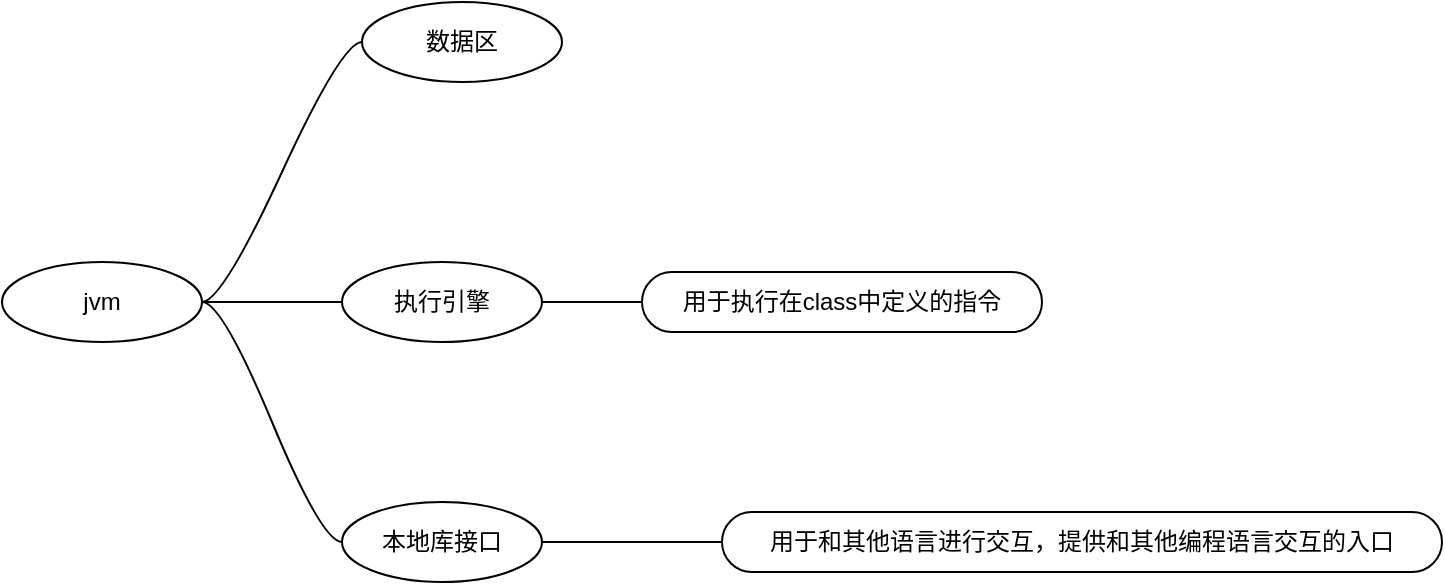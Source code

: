 <mxfile version="21.1.5" type="github">
  <diagram name="第 1 页" id="SBbXXd1s9cjQZMYbOweZ">
    <mxGraphModel dx="1687" dy="944" grid="1" gridSize="10" guides="1" tooltips="1" connect="1" arrows="1" fold="1" page="1" pageScale="1" pageWidth="827" pageHeight="1169" math="0" shadow="0">
      <root>
        <mxCell id="0" />
        <mxCell id="1" parent="0" />
        <mxCell id="zivrHOLhs4LDvnfFxel--1" value="数据区" style="ellipse;whiteSpace=wrap;html=1;align=center;newEdgeStyle={&quot;edgeStyle&quot;:&quot;entityRelationEdgeStyle&quot;,&quot;startArrow&quot;:&quot;none&quot;,&quot;endArrow&quot;:&quot;none&quot;,&quot;segment&quot;:10,&quot;curved&quot;:1,&quot;sourcePerimeterSpacing&quot;:0,&quot;targetPerimeterSpacing&quot;:0};treeFolding=1;treeMoving=1;" vertex="1" collapsed="1" parent="1">
          <mxGeometry x="230" y="360" width="100" height="40" as="geometry" />
        </mxCell>
        <mxCell id="zivrHOLhs4LDvnfFxel--12" value="" style="edgeStyle=entityRelationEdgeStyle;rounded=0;orthogonalLoop=1;jettySize=auto;html=1;startArrow=none;endArrow=none;segment=10;curved=1;sourcePerimeterSpacing=0;targetPerimeterSpacing=0;" edge="1" parent="1" source="zivrHOLhs4LDvnfFxel--9" target="zivrHOLhs4LDvnfFxel--11" visible="0">
          <mxGeometry relative="1" as="geometry" />
        </mxCell>
        <mxCell id="zivrHOLhs4LDvnfFxel--20" value="" style="edgeStyle=entityRelationEdgeStyle;rounded=0;orthogonalLoop=1;jettySize=auto;html=1;startArrow=none;endArrow=none;segment=10;curved=1;sourcePerimeterSpacing=0;targetPerimeterSpacing=0;" edge="1" parent="1" source="zivrHOLhs4LDvnfFxel--9" target="zivrHOLhs4LDvnfFxel--19" visible="0">
          <mxGeometry relative="1" as="geometry" />
        </mxCell>
        <mxCell id="zivrHOLhs4LDvnfFxel--9" value="线程共享区" style="whiteSpace=wrap;html=1;rounded=1;arcSize=50;align=center;verticalAlign=middle;strokeWidth=1;autosize=1;spacing=4;treeFolding=1;treeMoving=1;newEdgeStyle={&quot;edgeStyle&quot;:&quot;entityRelationEdgeStyle&quot;,&quot;startArrow&quot;:&quot;none&quot;,&quot;endArrow&quot;:&quot;none&quot;,&quot;segment&quot;:10,&quot;curved&quot;:1,&quot;sourcePerimeterSpacing&quot;:0,&quot;targetPerimeterSpacing&quot;:0};" vertex="1" visible="0" parent="1">
          <mxGeometry x="446" y="240" width="100" height="30" as="geometry" />
        </mxCell>
        <mxCell id="zivrHOLhs4LDvnfFxel--10" value="" style="edgeStyle=entityRelationEdgeStyle;startArrow=none;endArrow=none;segment=10;curved=1;sourcePerimeterSpacing=0;targetPerimeterSpacing=0;rounded=0;exitX=1;exitY=0.5;exitDx=0;exitDy=0;" edge="1" visible="0" target="zivrHOLhs4LDvnfFxel--9" parent="1" source="zivrHOLhs4LDvnfFxel--1">
          <mxGeometry relative="1" as="geometry">
            <mxPoint x="374" y="500" as="sourcePoint" />
          </mxGeometry>
        </mxCell>
        <mxCell id="zivrHOLhs4LDvnfFxel--18" value="" style="edgeStyle=entityRelationEdgeStyle;rounded=0;orthogonalLoop=1;jettySize=auto;html=1;startArrow=none;endArrow=none;segment=10;curved=1;sourcePerimeterSpacing=0;targetPerimeterSpacing=0;" edge="1" parent="1" source="zivrHOLhs4LDvnfFxel--11" target="zivrHOLhs4LDvnfFxel--17" visible="0">
          <mxGeometry relative="1" as="geometry" />
        </mxCell>
        <mxCell id="zivrHOLhs4LDvnfFxel--11" value="方法区" style="whiteSpace=wrap;html=1;rounded=1;arcSize=50;align=center;verticalAlign=middle;strokeWidth=1;autosize=1;spacing=4;treeFolding=1;treeMoving=1;newEdgeStyle={&quot;edgeStyle&quot;:&quot;entityRelationEdgeStyle&quot;,&quot;startArrow&quot;:&quot;none&quot;,&quot;endArrow&quot;:&quot;none&quot;,&quot;segment&quot;:10,&quot;curved&quot;:1,&quot;sourcePerimeterSpacing&quot;:0,&quot;targetPerimeterSpacing&quot;:0};" vertex="1" visible="0" collapsed="1" parent="1">
          <mxGeometry x="616" y="160" width="100" height="30" as="geometry" />
        </mxCell>
        <mxCell id="zivrHOLhs4LDvnfFxel--24" value="" style="edgeStyle=entityRelationEdgeStyle;rounded=0;orthogonalLoop=1;jettySize=auto;html=1;startArrow=none;endArrow=none;segment=10;curved=1;sourcePerimeterSpacing=0;targetPerimeterSpacing=0;" edge="1" parent="1" source="zivrHOLhs4LDvnfFxel--15" target="zivrHOLhs4LDvnfFxel--23" visible="0">
          <mxGeometry relative="1" as="geometry" />
        </mxCell>
        <mxCell id="zivrHOLhs4LDvnfFxel--28" value="" style="edgeStyle=entityRelationEdgeStyle;rounded=0;orthogonalLoop=1;jettySize=auto;html=1;startArrow=none;endArrow=none;segment=10;curved=1;sourcePerimeterSpacing=0;targetPerimeterSpacing=0;" edge="1" parent="1" source="zivrHOLhs4LDvnfFxel--15" target="zivrHOLhs4LDvnfFxel--27" visible="0">
          <mxGeometry relative="1" as="geometry" />
        </mxCell>
        <mxCell id="zivrHOLhs4LDvnfFxel--15" value="线程隔离的数据区" style="whiteSpace=wrap;html=1;rounded=1;arcSize=50;align=center;verticalAlign=middle;strokeWidth=1;autosize=1;spacing=4;treeFolding=1;treeMoving=1;newEdgeStyle={&quot;edgeStyle&quot;:&quot;entityRelationEdgeStyle&quot;,&quot;startArrow&quot;:&quot;none&quot;,&quot;endArrow&quot;:&quot;none&quot;,&quot;segment&quot;:10,&quot;curved&quot;:1,&quot;sourcePerimeterSpacing&quot;:0,&quot;targetPerimeterSpacing&quot;:0};" vertex="1" visible="0" parent="1">
          <mxGeometry x="430" y="455" width="140" height="30" as="geometry" />
        </mxCell>
        <mxCell id="zivrHOLhs4LDvnfFxel--16" value="" style="edgeStyle=entityRelationEdgeStyle;startArrow=none;endArrow=none;segment=10;curved=1;sourcePerimeterSpacing=0;targetPerimeterSpacing=0;rounded=0;exitX=1;exitY=0.5;exitDx=0;exitDy=0;" edge="1" visible="0" target="zivrHOLhs4LDvnfFxel--15" parent="1" source="zivrHOLhs4LDvnfFxel--1">
          <mxGeometry relative="1" as="geometry">
            <mxPoint x="340" y="510" as="sourcePoint" />
          </mxGeometry>
        </mxCell>
        <mxCell id="zivrHOLhs4LDvnfFxel--17" value="方法区是比较特别的一块区域，和堆类似，它也是各个线程共享的内存区域，用于存储已被虚拟机加载的类型信息、常量、静态变量、即时编译器编译后的代码缓存等数据" style="whiteSpace=wrap;html=1;rounded=1;arcSize=50;align=center;verticalAlign=middle;strokeWidth=1;autosize=1;spacing=4;treeFolding=1;treeMoving=1;newEdgeStyle={&quot;edgeStyle&quot;:&quot;entityRelationEdgeStyle&quot;,&quot;startArrow&quot;:&quot;none&quot;,&quot;endArrow&quot;:&quot;none&quot;,&quot;segment&quot;:10,&quot;curved&quot;:1,&quot;sourcePerimeterSpacing&quot;:0,&quot;targetPerimeterSpacing&quot;:0};" vertex="1" visible="0" parent="1">
          <mxGeometry x="750" y="290" width="940" height="30" as="geometry" />
        </mxCell>
        <mxCell id="zivrHOLhs4LDvnfFxel--22" value="" style="edgeStyle=entityRelationEdgeStyle;rounded=0;orthogonalLoop=1;jettySize=auto;html=1;startArrow=none;endArrow=none;segment=10;curved=1;sourcePerimeterSpacing=0;targetPerimeterSpacing=0;" edge="1" parent="1" source="zivrHOLhs4LDvnfFxel--19" target="zivrHOLhs4LDvnfFxel--21" visible="0">
          <mxGeometry relative="1" as="geometry" />
        </mxCell>
        <mxCell id="zivrHOLhs4LDvnfFxel--19" value="堆" style="whiteSpace=wrap;html=1;rounded=1;arcSize=50;align=center;verticalAlign=middle;strokeWidth=1;autosize=1;spacing=4;treeFolding=1;treeMoving=1;newEdgeStyle={&quot;edgeStyle&quot;:&quot;entityRelationEdgeStyle&quot;,&quot;startArrow&quot;:&quot;none&quot;,&quot;endArrow&quot;:&quot;none&quot;,&quot;segment&quot;:10,&quot;curved&quot;:1,&quot;sourcePerimeterSpacing&quot;:0,&quot;targetPerimeterSpacing&quot;:0};" vertex="1" visible="0" collapsed="1" parent="1">
          <mxGeometry x="626" y="270" width="60" height="30" as="geometry" />
        </mxCell>
        <mxCell id="zivrHOLhs4LDvnfFxel--21" value="虚拟机所管理的内存中最大的一块。java堆是被所有线程共享的一块内存区域，在虚拟机启动时创建。此内存区域的唯一目的就是存放对象实例，java里几乎所有的对象实例都在这里分配内存" style="whiteSpace=wrap;html=1;rounded=1;arcSize=50;align=center;verticalAlign=middle;strokeWidth=1;autosize=1;spacing=4;treeFolding=1;treeMoving=1;newEdgeStyle={&quot;edgeStyle&quot;:&quot;entityRelationEdgeStyle&quot;,&quot;startArrow&quot;:&quot;none&quot;,&quot;endArrow&quot;:&quot;none&quot;,&quot;segment&quot;:10,&quot;curved&quot;:1,&quot;sourcePerimeterSpacing&quot;:0,&quot;targetPerimeterSpacing&quot;:0};" vertex="1" visible="0" parent="1">
          <mxGeometry x="750" y="370" width="1050" height="30" as="geometry" />
        </mxCell>
        <mxCell id="zivrHOLhs4LDvnfFxel--26" value="" style="edgeStyle=entityRelationEdgeStyle;rounded=0;orthogonalLoop=1;jettySize=auto;html=1;startArrow=none;endArrow=none;segment=10;curved=1;sourcePerimeterSpacing=0;targetPerimeterSpacing=0;" edge="1" parent="1" source="zivrHOLhs4LDvnfFxel--23" target="zivrHOLhs4LDvnfFxel--25" visible="0">
          <mxGeometry relative="1" as="geometry" />
        </mxCell>
        <mxCell id="zivrHOLhs4LDvnfFxel--23" value="虚拟机栈" style="whiteSpace=wrap;html=1;rounded=1;arcSize=50;align=center;verticalAlign=middle;strokeWidth=1;autosize=1;spacing=4;treeFolding=1;treeMoving=1;newEdgeStyle={&quot;edgeStyle&quot;:&quot;entityRelationEdgeStyle&quot;,&quot;startArrow&quot;:&quot;none&quot;,&quot;endArrow&quot;:&quot;none&quot;,&quot;segment&quot;:10,&quot;curved&quot;:1,&quot;sourcePerimeterSpacing&quot;:0,&quot;targetPerimeterSpacing&quot;:0};" vertex="1" visible="0" parent="1">
          <mxGeometry x="680" y="390" width="90" height="30" as="geometry" />
        </mxCell>
        <mxCell id="zivrHOLhs4LDvnfFxel--25" value="java方法执行的线程内存模型:方法执行时，JVM会同步创建一个栈帧，用来存储局部变量表、操作数栈、动态连接等" style="whiteSpace=wrap;html=1;rounded=1;arcSize=50;align=center;verticalAlign=middle;strokeWidth=1;autosize=1;spacing=4;treeFolding=1;treeMoving=1;newEdgeStyle={&quot;edgeStyle&quot;:&quot;entityRelationEdgeStyle&quot;,&quot;startArrow&quot;:&quot;none&quot;,&quot;endArrow&quot;:&quot;none&quot;,&quot;segment&quot;:10,&quot;curved&quot;:1,&quot;sourcePerimeterSpacing&quot;:0,&quot;targetPerimeterSpacing&quot;:0};" vertex="1" visible="0" parent="1">
          <mxGeometry x="856" y="390" width="660" height="30" as="geometry" />
        </mxCell>
        <mxCell id="zivrHOLhs4LDvnfFxel--30" value="" style="edgeStyle=entityRelationEdgeStyle;rounded=0;orthogonalLoop=1;jettySize=auto;html=1;startArrow=none;endArrow=none;segment=10;curved=1;sourcePerimeterSpacing=0;targetPerimeterSpacing=0;entryX=0;entryY=0.5;entryDx=0;entryDy=0;" edge="1" parent="1" source="zivrHOLhs4LDvnfFxel--27" target="zivrHOLhs4LDvnfFxel--29" visible="0">
          <mxGeometry relative="1" as="geometry">
            <mxPoint x="856" y="470.0" as="targetPoint" />
          </mxGeometry>
        </mxCell>
        <mxCell id="zivrHOLhs4LDvnfFxel--27" value="本地方法栈" style="whiteSpace=wrap;html=1;rounded=1;arcSize=50;align=center;verticalAlign=middle;strokeWidth=1;autosize=1;spacing=4;treeFolding=1;treeMoving=1;newEdgeStyle={&quot;edgeStyle&quot;:&quot;entityRelationEdgeStyle&quot;,&quot;startArrow&quot;:&quot;none&quot;,&quot;endArrow&quot;:&quot;none&quot;,&quot;segment&quot;:10,&quot;curved&quot;:1,&quot;sourcePerimeterSpacing&quot;:0,&quot;targetPerimeterSpacing&quot;:0};" vertex="1" visible="0" parent="1">
          <mxGeometry x="680" y="510" width="100" height="30" as="geometry" />
        </mxCell>
        <mxCell id="zivrHOLhs4LDvnfFxel--29" value="本地方法栈与虚拟机栈所发挥的作用是非常相似的，其区别只是虚拟机栈为虚拟机执行java方法（也就是字节码）服务，而本地方法栈则是为虚拟机使用到本地（Native）的方法服务" style="whiteSpace=wrap;html=1;rounded=1;arcSize=50;align=center;verticalAlign=middle;strokeWidth=1;autosize=1;spacing=4;treeFolding=1;treeMoving=1;newEdgeStyle={&quot;edgeStyle&quot;:&quot;entityRelationEdgeStyle&quot;,&quot;startArrow&quot;:&quot;none&quot;,&quot;endArrow&quot;:&quot;none&quot;,&quot;segment&quot;:10,&quot;curved&quot;:1,&quot;sourcePerimeterSpacing&quot;:0,&quot;targetPerimeterSpacing&quot;:0};" vertex="1" visible="0" parent="1">
          <mxGeometry x="856" y="510" width="1000" height="30" as="geometry" />
        </mxCell>
        <mxCell id="zivrHOLhs4LDvnfFxel--39" style="edgeStyle=entityRelationEdgeStyle;rounded=0;orthogonalLoop=1;jettySize=auto;html=1;startArrow=none;endArrow=none;segment=10;curved=1;sourcePerimeterSpacing=0;targetPerimeterSpacing=0;entryX=0;entryY=0.5;entryDx=0;entryDy=0;" edge="1" parent="1" source="zivrHOLhs4LDvnfFxel--38" target="zivrHOLhs4LDvnfFxel--1">
          <mxGeometry relative="1" as="geometry" />
        </mxCell>
        <mxCell id="zivrHOLhs4LDvnfFxel--43" value="" style="edgeStyle=entityRelationEdgeStyle;rounded=0;orthogonalLoop=1;jettySize=auto;html=1;startArrow=none;endArrow=none;segment=10;curved=1;sourcePerimeterSpacing=0;targetPerimeterSpacing=0;exitX=1;exitY=0.5;exitDx=0;exitDy=0;exitPerimeter=0;" edge="1" parent="1" source="zivrHOLhs4LDvnfFxel--38" target="zivrHOLhs4LDvnfFxel--42">
          <mxGeometry relative="1" as="geometry" />
        </mxCell>
        <mxCell id="zivrHOLhs4LDvnfFxel--44" value="" style="edgeStyle=entityRelationEdgeStyle;rounded=0;orthogonalLoop=1;jettySize=auto;html=1;startArrow=none;endArrow=none;segment=10;curved=1;sourcePerimeterSpacing=0;targetPerimeterSpacing=0;" edge="1" parent="1" source="zivrHOLhs4LDvnfFxel--38" target="zivrHOLhs4LDvnfFxel--42">
          <mxGeometry relative="1" as="geometry" />
        </mxCell>
        <mxCell id="zivrHOLhs4LDvnfFxel--49" value="" style="edgeStyle=entityRelationEdgeStyle;rounded=0;orthogonalLoop=1;jettySize=auto;html=1;startArrow=none;endArrow=none;segment=10;curved=1;sourcePerimeterSpacing=0;targetPerimeterSpacing=0;" edge="1" parent="1" source="zivrHOLhs4LDvnfFxel--38" target="zivrHOLhs4LDvnfFxel--42">
          <mxGeometry relative="1" as="geometry" />
        </mxCell>
        <mxCell id="zivrHOLhs4LDvnfFxel--51" value="" style="edgeStyle=entityRelationEdgeStyle;rounded=0;orthogonalLoop=1;jettySize=auto;html=1;startArrow=none;endArrow=none;segment=10;curved=1;sourcePerimeterSpacing=0;targetPerimeterSpacing=0;" edge="1" parent="1" source="zivrHOLhs4LDvnfFxel--38" target="zivrHOLhs4LDvnfFxel--42">
          <mxGeometry relative="1" as="geometry" />
        </mxCell>
        <mxCell id="zivrHOLhs4LDvnfFxel--53" style="edgeStyle=entityRelationEdgeStyle;rounded=0;orthogonalLoop=1;jettySize=auto;html=1;startArrow=none;endArrow=none;segment=10;curved=1;sourcePerimeterSpacing=0;targetPerimeterSpacing=0;entryX=0;entryY=0.5;entryDx=0;entryDy=0;" edge="1" parent="1" source="zivrHOLhs4LDvnfFxel--38" target="zivrHOLhs4LDvnfFxel--52">
          <mxGeometry relative="1" as="geometry" />
        </mxCell>
        <mxCell id="zivrHOLhs4LDvnfFxel--38" value="jvm" style="ellipse;whiteSpace=wrap;html=1;align=center;newEdgeStyle={&quot;edgeStyle&quot;:&quot;entityRelationEdgeStyle&quot;,&quot;startArrow&quot;:&quot;none&quot;,&quot;endArrow&quot;:&quot;none&quot;,&quot;segment&quot;:10,&quot;curved&quot;:1,&quot;sourcePerimeterSpacing&quot;:0,&quot;targetPerimeterSpacing&quot;:0};treeFolding=1;treeMoving=1;" vertex="1" parent="1">
          <mxGeometry x="50" y="490" width="100" height="40" as="geometry" />
        </mxCell>
        <mxCell id="zivrHOLhs4LDvnfFxel--42" value="执行引擎" style="ellipse;whiteSpace=wrap;html=1;align=center;newEdgeStyle={&quot;edgeStyle&quot;:&quot;entityRelationEdgeStyle&quot;,&quot;startArrow&quot;:&quot;none&quot;,&quot;endArrow&quot;:&quot;none&quot;,&quot;segment&quot;:10,&quot;curved&quot;:1,&quot;sourcePerimeterSpacing&quot;:0,&quot;targetPerimeterSpacing&quot;:0};treeFolding=1;treeMoving=1;" vertex="1" parent="1">
          <mxGeometry x="220" y="490" width="100" height="40" as="geometry" />
        </mxCell>
        <mxCell id="zivrHOLhs4LDvnfFxel--47" value="用于执行在class中定义的指令" style="whiteSpace=wrap;html=1;rounded=1;arcSize=50;align=center;verticalAlign=middle;strokeWidth=1;autosize=1;spacing=4;treeFolding=1;treeMoving=1;newEdgeStyle={&quot;edgeStyle&quot;:&quot;entityRelationEdgeStyle&quot;,&quot;startArrow&quot;:&quot;none&quot;,&quot;endArrow&quot;:&quot;none&quot;,&quot;segment&quot;:10,&quot;curved&quot;:1,&quot;sourcePerimeterSpacing&quot;:0,&quot;targetPerimeterSpacing&quot;:0};" vertex="1" parent="1">
          <mxGeometry x="370" y="495" width="200" height="30" as="geometry" />
        </mxCell>
        <mxCell id="zivrHOLhs4LDvnfFxel--48" value="" style="edgeStyle=entityRelationEdgeStyle;startArrow=none;endArrow=none;segment=10;curved=1;sourcePerimeterSpacing=0;targetPerimeterSpacing=0;rounded=0;exitX=1;exitY=0.5;exitDx=0;exitDy=0;" edge="1" target="zivrHOLhs4LDvnfFxel--47" parent="1" source="zivrHOLhs4LDvnfFxel--42">
          <mxGeometry relative="1" as="geometry">
            <mxPoint x="349" y="492" as="sourcePoint" />
          </mxGeometry>
        </mxCell>
        <mxCell id="zivrHOLhs4LDvnfFxel--55" style="edgeStyle=entityRelationEdgeStyle;rounded=0;orthogonalLoop=1;jettySize=auto;html=1;startArrow=none;endArrow=none;segment=10;curved=1;sourcePerimeterSpacing=0;targetPerimeterSpacing=0;entryX=0;entryY=0.5;entryDx=0;entryDy=0;" edge="1" parent="1" source="zivrHOLhs4LDvnfFxel--52" target="zivrHOLhs4LDvnfFxel--54">
          <mxGeometry relative="1" as="geometry" />
        </mxCell>
        <mxCell id="zivrHOLhs4LDvnfFxel--52" value="本地库接口" style="ellipse;whiteSpace=wrap;html=1;align=center;newEdgeStyle={&quot;edgeStyle&quot;:&quot;entityRelationEdgeStyle&quot;,&quot;startArrow&quot;:&quot;none&quot;,&quot;endArrow&quot;:&quot;none&quot;,&quot;segment&quot;:10,&quot;curved&quot;:1,&quot;sourcePerimeterSpacing&quot;:0,&quot;targetPerimeterSpacing&quot;:0};treeFolding=1;treeMoving=1;" vertex="1" parent="1">
          <mxGeometry x="220" y="610" width="100" height="40" as="geometry" />
        </mxCell>
        <mxCell id="zivrHOLhs4LDvnfFxel--54" value="用于和其他语言进行交互，提供和其他编程语言交互的入口" style="whiteSpace=wrap;html=1;rounded=1;arcSize=50;align=center;verticalAlign=middle;strokeWidth=1;autosize=1;spacing=4;treeFolding=1;treeMoving=1;newEdgeStyle={&quot;edgeStyle&quot;:&quot;entityRelationEdgeStyle&quot;,&quot;startArrow&quot;:&quot;none&quot;,&quot;endArrow&quot;:&quot;none&quot;,&quot;segment&quot;:10,&quot;curved&quot;:1,&quot;sourcePerimeterSpacing&quot;:0,&quot;targetPerimeterSpacing&quot;:0};" vertex="1" parent="1">
          <mxGeometry x="410" y="615" width="360" height="30" as="geometry" />
        </mxCell>
      </root>
    </mxGraphModel>
  </diagram>
</mxfile>
